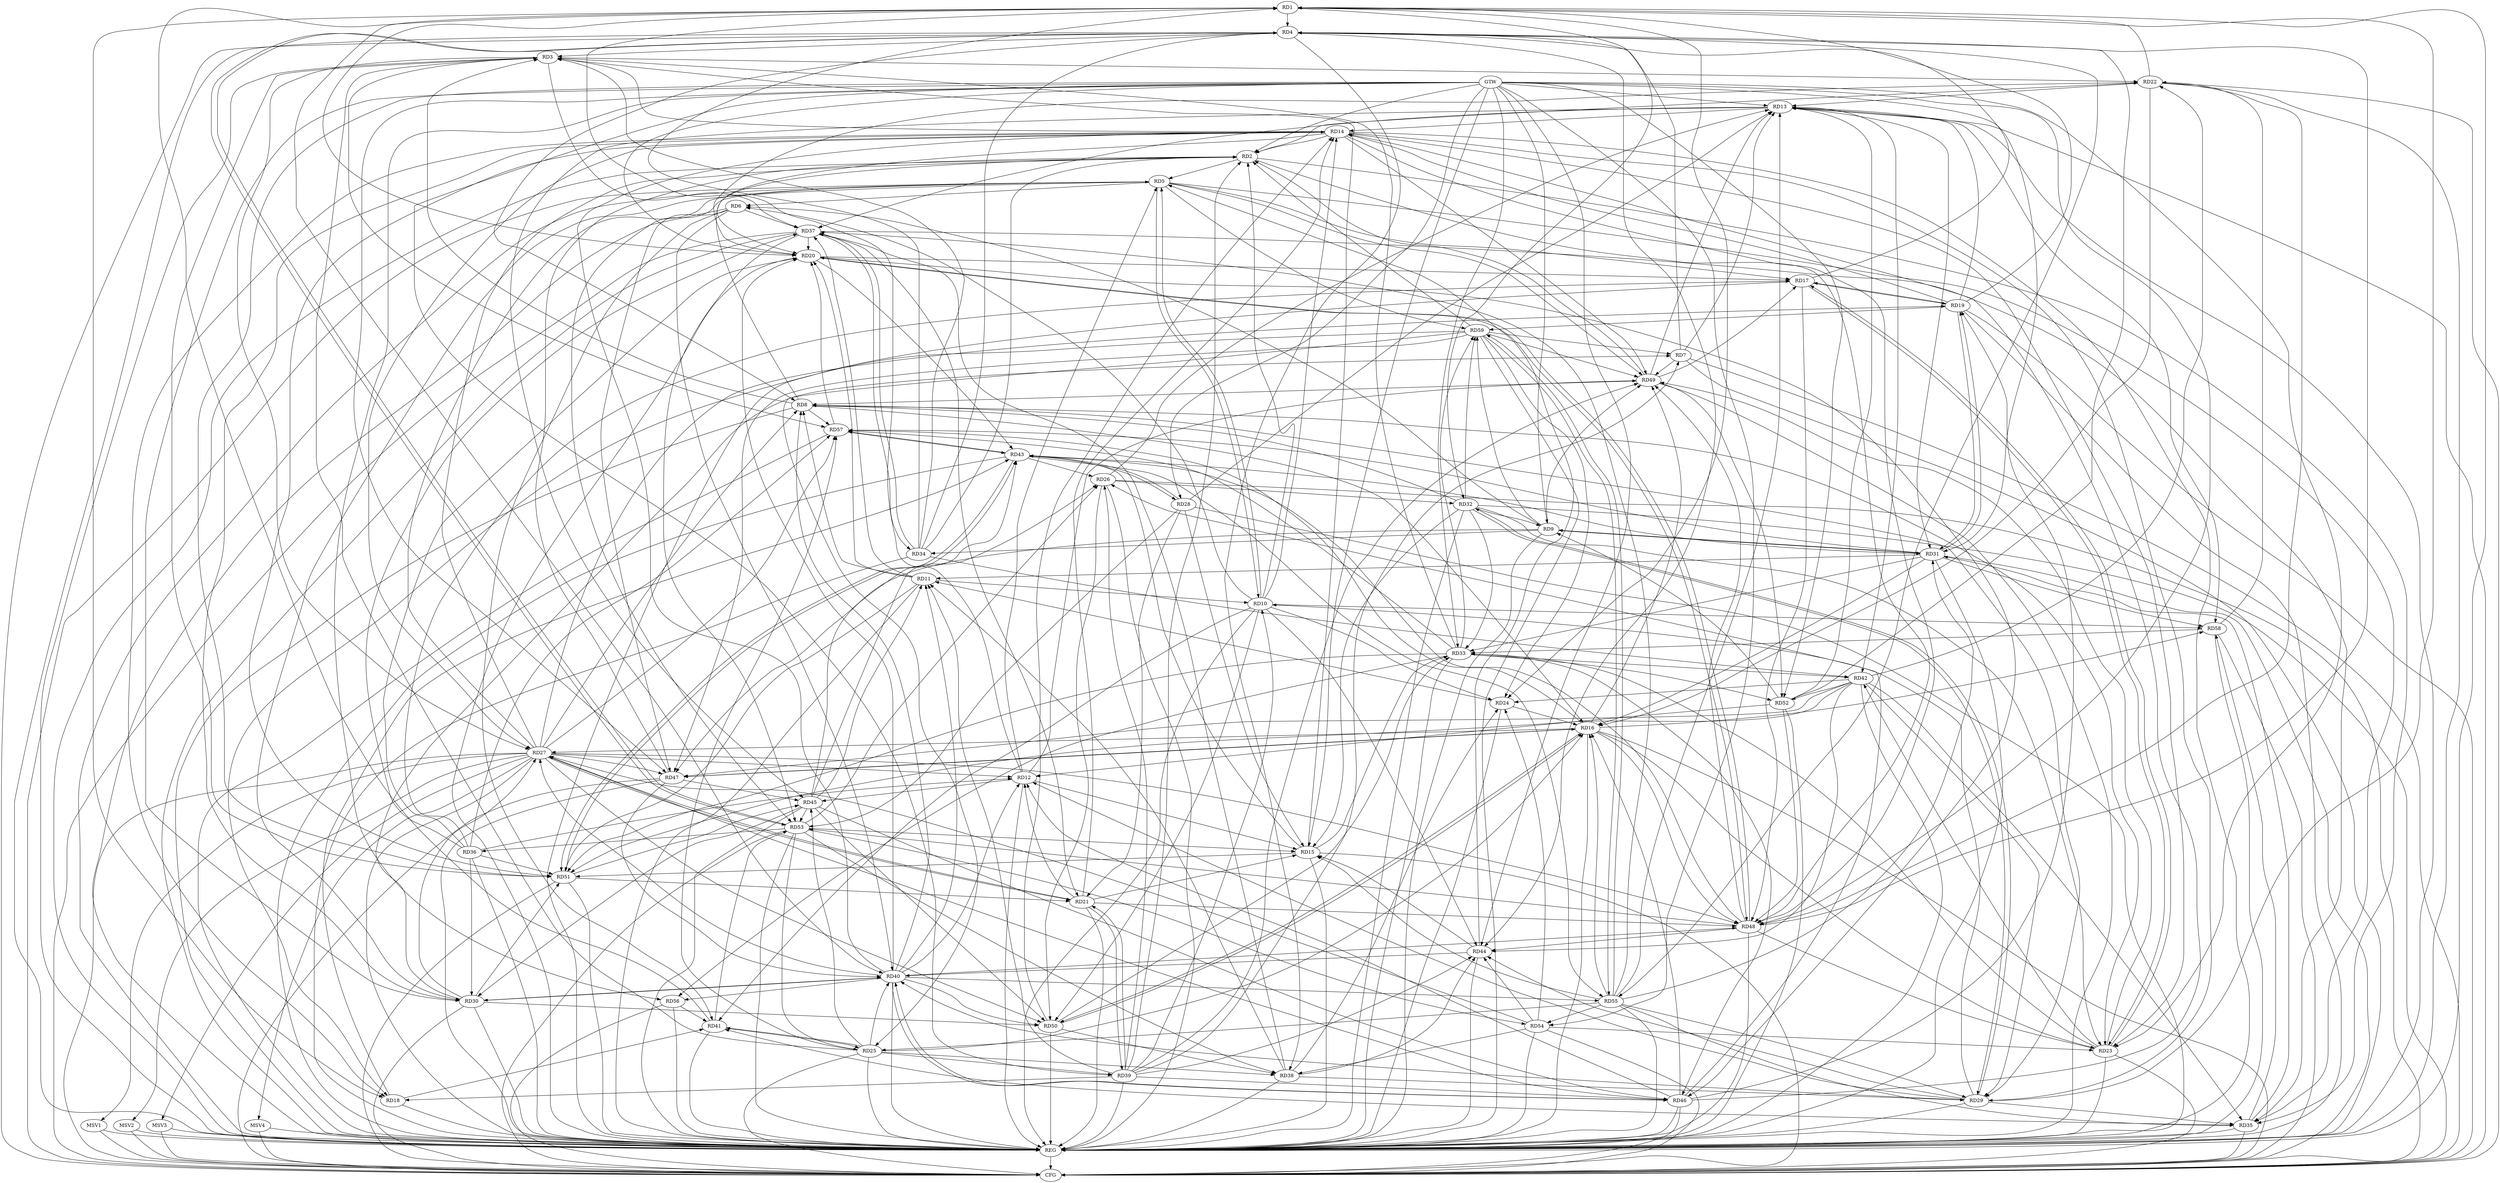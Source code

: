 strict digraph G {
  RD1 [ label="RD1" ];
  RD2 [ label="RD2" ];
  RD3 [ label="RD3" ];
  RD4 [ label="RD4" ];
  RD5 [ label="RD5" ];
  RD6 [ label="RD6" ];
  RD7 [ label="RD7" ];
  RD8 [ label="RD8" ];
  RD9 [ label="RD9" ];
  RD10 [ label="RD10" ];
  RD11 [ label="RD11" ];
  RD12 [ label="RD12" ];
  RD13 [ label="RD13" ];
  RD14 [ label="RD14" ];
  RD15 [ label="RD15" ];
  RD16 [ label="RD16" ];
  RD17 [ label="RD17" ];
  RD18 [ label="RD18" ];
  RD19 [ label="RD19" ];
  RD20 [ label="RD20" ];
  RD21 [ label="RD21" ];
  RD22 [ label="RD22" ];
  RD23 [ label="RD23" ];
  RD24 [ label="RD24" ];
  RD25 [ label="RD25" ];
  RD26 [ label="RD26" ];
  RD27 [ label="RD27" ];
  RD28 [ label="RD28" ];
  RD29 [ label="RD29" ];
  RD30 [ label="RD30" ];
  RD31 [ label="RD31" ];
  RD32 [ label="RD32" ];
  RD33 [ label="RD33" ];
  RD34 [ label="RD34" ];
  RD35 [ label="RD35" ];
  RD36 [ label="RD36" ];
  RD37 [ label="RD37" ];
  RD38 [ label="RD38" ];
  RD39 [ label="RD39" ];
  RD40 [ label="RD40" ];
  RD41 [ label="RD41" ];
  RD42 [ label="RD42" ];
  RD43 [ label="RD43" ];
  RD44 [ label="RD44" ];
  RD45 [ label="RD45" ];
  RD46 [ label="RD46" ];
  RD47 [ label="RD47" ];
  RD48 [ label="RD48" ];
  RD49 [ label="RD49" ];
  RD50 [ label="RD50" ];
  RD51 [ label="RD51" ];
  RD52 [ label="RD52" ];
  RD53 [ label="RD53" ];
  RD54 [ label="RD54" ];
  RD55 [ label="RD55" ];
  RD56 [ label="RD56" ];
  RD57 [ label="RD57" ];
  RD58 [ label="RD58" ];
  RD59 [ label="RD59" ];
  GTW [ label="GTW" ];
  REG [ label="REG" ];
  CFG [ label="CFG" ];
  MSV1 [ label="MSV1" ];
  MSV2 [ label="MSV2" ];
  MSV3 [ label="MSV3" ];
  MSV4 [ label="MSV4" ];
  RD1 -> RD4;
  RD12 -> RD1;
  RD1 -> RD18;
  RD19 -> RD1;
  RD1 -> RD20;
  RD22 -> RD1;
  RD1 -> RD24;
  RD29 -> RD1;
  RD1 -> RD32;
  RD34 -> RD1;
  RD1 -> RD40;
  RD41 -> RD1;
  RD2 -> RD5;
  RD8 -> RD2;
  RD10 -> RD2;
  RD14 -> RD2;
  RD2 -> RD22;
  RD27 -> RD2;
  RD34 -> RD2;
  RD2 -> RD35;
  RD39 -> RD2;
  RD47 -> RD2;
  RD2 -> RD48;
  RD49 -> RD2;
  RD59 -> RD2;
  RD4 -> RD3;
  RD8 -> RD3;
  RD14 -> RD3;
  RD15 -> RD3;
  RD3 -> RD22;
  RD25 -> RD3;
  RD3 -> RD27;
  RD33 -> RD3;
  RD34 -> RD3;
  RD3 -> RD37;
  RD51 -> RD3;
  RD3 -> RD57;
  RD7 -> RD4;
  RD4 -> RD8;
  RD17 -> RD4;
  RD34 -> RD4;
  RD4 -> RD38;
  RD4 -> RD44;
  RD48 -> RD4;
  RD52 -> RD4;
  RD4 -> RD53;
  RD53 -> RD4;
  RD4 -> RD55;
  RD5 -> RD6;
  RD5 -> RD10;
  RD10 -> RD5;
  RD12 -> RD5;
  RD5 -> RD17;
  RD27 -> RD5;
  RD5 -> RD30;
  RD5 -> RD35;
  RD44 -> RD5;
  RD5 -> RD49;
  RD5 -> RD53;
  RD5 -> RD59;
  RD9 -> RD6;
  RD10 -> RD6;
  RD6 -> RD37;
  RD6 -> RD40;
  RD6 -> RD41;
  RD6 -> RD47;
  RD7 -> RD13;
  RD30 -> RD7;
  RD39 -> RD7;
  RD7 -> RD49;
  RD59 -> RD7;
  RD11 -> RD8;
  RD8 -> RD16;
  RD8 -> RD23;
  RD27 -> RD8;
  RD8 -> RD29;
  RD32 -> RD8;
  RD40 -> RD8;
  RD49 -> RD8;
  RD8 -> RD57;
  RD9 -> RD31;
  RD31 -> RD9;
  RD32 -> RD9;
  RD9 -> RD34;
  RD9 -> RD47;
  RD9 -> RD49;
  RD52 -> RD9;
  RD9 -> RD59;
  RD11 -> RD10;
  RD10 -> RD14;
  RD10 -> RD24;
  RD29 -> RD10;
  RD39 -> RD10;
  RD10 -> RD41;
  RD10 -> RD44;
  RD10 -> RD50;
  RD10 -> RD58;
  RD11 -> RD20;
  RD24 -> RD11;
  RD31 -> RD11;
  RD11 -> RD37;
  RD38 -> RD11;
  RD39 -> RD11;
  RD40 -> RD11;
  RD45 -> RD11;
  RD11 -> RD51;
  RD12 -> RD15;
  RD21 -> RD12;
  RD27 -> RD12;
  RD29 -> RD12;
  RD36 -> RD12;
  RD40 -> RD12;
  RD12 -> RD45;
  RD46 -> RD12;
  RD12 -> RD49;
  RD52 -> RD12;
  RD13 -> RD14;
  RD19 -> RD13;
  RD22 -> RD13;
  RD26 -> RD13;
  RD28 -> RD13;
  RD13 -> RD31;
  RD13 -> RD37;
  RD13 -> RD42;
  RD13 -> RD45;
  RD49 -> RD13;
  RD52 -> RD13;
  RD55 -> RD13;
  RD13 -> RD58;
  RD14 -> RD18;
  RD19 -> RD14;
  RD14 -> RD20;
  RD21 -> RD14;
  RD14 -> RD23;
  RD14 -> RD27;
  RD14 -> RD29;
  RD14 -> RD30;
  RD40 -> RD14;
  RD46 -> RD14;
  RD14 -> RD48;
  RD14 -> RD49;
  RD50 -> RD14;
  RD14 -> RD51;
  RD21 -> RD15;
  RD28 -> RD15;
  RD32 -> RD15;
  RD15 -> RD33;
  RD15 -> RD43;
  RD44 -> RD15;
  RD15 -> RD51;
  RD53 -> RD15;
  RD55 -> RD15;
  RD22 -> RD16;
  RD16 -> RD23;
  RD24 -> RD16;
  RD25 -> RD16;
  RD16 -> RD27;
  RD31 -> RD16;
  RD46 -> RD16;
  RD16 -> RD47;
  RD47 -> RD16;
  RD16 -> RD48;
  RD16 -> RD49;
  RD16 -> RD50;
  RD50 -> RD16;
  RD55 -> RD16;
  RD16 -> RD57;
  RD16 -> RD58;
  RD17 -> RD19;
  RD19 -> RD17;
  RD20 -> RD17;
  RD17 -> RD23;
  RD23 -> RD17;
  RD36 -> RD17;
  RD17 -> RD48;
  RD49 -> RD17;
  RD39 -> RD18;
  RD18 -> RD41;
  RD18 -> RD43;
  RD59 -> RD18;
  RD27 -> RD19;
  RD19 -> RD31;
  RD31 -> RD19;
  RD46 -> RD19;
  RD19 -> RD59;
  RD20 -> RD22;
  RD36 -> RD20;
  RD37 -> RD20;
  RD40 -> RD20;
  RD20 -> RD43;
  RD20 -> RD46;
  RD20 -> RD48;
  RD48 -> RD20;
  RD57 -> RD20;
  RD21 -> RD27;
  RD27 -> RD21;
  RD28 -> RD21;
  RD37 -> RD21;
  RD21 -> RD39;
  RD39 -> RD21;
  RD21 -> RD48;
  RD51 -> RD21;
  RD42 -> RD22;
  RD22 -> RD48;
  RD58 -> RD22;
  RD32 -> RD23;
  RD23 -> RD33;
  RD23 -> RD42;
  RD48 -> RD23;
  RD23 -> RD49;
  RD54 -> RD23;
  RD38 -> RD24;
  RD42 -> RD24;
  RD54 -> RD24;
  RD59 -> RD24;
  RD25 -> RD38;
  RD25 -> RD39;
  RD25 -> RD40;
  RD25 -> RD41;
  RD41 -> RD25;
  RD25 -> RD45;
  RD53 -> RD25;
  RD55 -> RD25;
  RD25 -> RD57;
  RD59 -> RD25;
  RD26 -> RD32;
  RD39 -> RD26;
  RD43 -> RD26;
  RD45 -> RD26;
  RD46 -> RD26;
  RD26 -> RD50;
  RD53 -> RD26;
  RD30 -> RD27;
  RD40 -> RD27;
  RD27 -> RD46;
  RD27 -> RD47;
  RD27 -> RD48;
  RD27 -> RD50;
  RD54 -> RD27;
  RD27 -> RD57;
  RD28 -> RD43;
  RD43 -> RD28;
  RD28 -> RD53;
  RD29 -> RD32;
  RD32 -> RD29;
  RD29 -> RD35;
  RD38 -> RD29;
  RD29 -> RD40;
  RD42 -> RD29;
  RD29 -> RD44;
  RD55 -> RD29;
  RD36 -> RD30;
  RD30 -> RD40;
  RD40 -> RD30;
  RD45 -> RD30;
  RD30 -> RD50;
  RD30 -> RD51;
  RD31 -> RD33;
  RD35 -> RD31;
  RD43 -> RD31;
  RD55 -> RD31;
  RD31 -> RD57;
  RD31 -> RD58;
  RD32 -> RD33;
  RD32 -> RD59;
  RD33 -> RD42;
  RD33 -> RD46;
  RD50 -> RD33;
  RD33 -> RD51;
  RD33 -> RD52;
  RD33 -> RD56;
  RD33 -> RD57;
  RD58 -> RD33;
  RD33 -> RD59;
  RD34 -> RD37;
  RD37 -> RD34;
  RD34 -> RD42;
  RD37 -> RD35;
  RD35 -> RD41;
  RD42 -> RD35;
  RD55 -> RD35;
  RD35 -> RD58;
  RD36 -> RD37;
  RD36 -> RD51;
  RD53 -> RD36;
  RD36 -> RD57;
  RD38 -> RD37;
  RD37 -> RD53;
  RD55 -> RD37;
  RD38 -> RD44;
  RD50 -> RD38;
  RD53 -> RD38;
  RD54 -> RD38;
  RD39 -> RD44;
  RD39 -> RD46;
  RD39 -> RD49;
  RD44 -> RD40;
  RD40 -> RD46;
  RD46 -> RD40;
  RD47 -> RD40;
  RD40 -> RD48;
  RD40 -> RD50;
  RD40 -> RD55;
  RD40 -> RD56;
  RD41 -> RD53;
  RD56 -> RD41;
  RD42 -> RD44;
  RD42 -> RD47;
  RD42 -> RD51;
  RD42 -> RD52;
  RD45 -> RD43;
  RD48 -> RD43;
  RD43 -> RD51;
  RD51 -> RD43;
  RD43 -> RD55;
  RD43 -> RD57;
  RD57 -> RD43;
  RD48 -> RD44;
  RD54 -> RD44;
  RD45 -> RD46;
  RD47 -> RD45;
  RD45 -> RD50;
  RD51 -> RD45;
  RD45 -> RD53;
  RD59 -> RD47;
  RD48 -> RD49;
  RD52 -> RD48;
  RD48 -> RD53;
  RD49 -> RD52;
  RD59 -> RD49;
  RD53 -> RD54;
  RD55 -> RD54;
  RD55 -> RD59;
  RD59 -> RD55;
  GTW -> RD15;
  GTW -> RD39;
  GTW -> RD31;
  GTW -> RD20;
  GTW -> RD47;
  GTW -> RD56;
  GTW -> RD30;
  GTW -> RD51;
  GTW -> RD44;
  GTW -> RD54;
  GTW -> RD23;
  GTW -> RD48;
  GTW -> RD2;
  GTW -> RD33;
  GTW -> RD9;
  GTW -> RD52;
  GTW -> RD13;
  GTW -> RD28;
  RD1 -> REG;
  RD2 -> REG;
  RD3 -> REG;
  RD4 -> REG;
  RD5 -> REG;
  RD6 -> REG;
  RD7 -> REG;
  RD8 -> REG;
  RD9 -> REG;
  RD10 -> REG;
  RD11 -> REG;
  RD12 -> REG;
  RD13 -> REG;
  RD14 -> REG;
  RD15 -> REG;
  RD16 -> REG;
  RD17 -> REG;
  RD18 -> REG;
  RD19 -> REG;
  RD20 -> REG;
  RD21 -> REG;
  RD22 -> REG;
  RD23 -> REG;
  RD24 -> REG;
  RD25 -> REG;
  RD26 -> REG;
  RD27 -> REG;
  RD28 -> REG;
  RD29 -> REG;
  RD30 -> REG;
  RD31 -> REG;
  RD32 -> REG;
  RD33 -> REG;
  RD34 -> REG;
  RD35 -> REG;
  RD36 -> REG;
  RD37 -> REG;
  RD38 -> REG;
  RD39 -> REG;
  RD40 -> REG;
  RD41 -> REG;
  RD42 -> REG;
  RD43 -> REG;
  RD44 -> REG;
  RD45 -> REG;
  RD46 -> REG;
  RD47 -> REG;
  RD48 -> REG;
  RD49 -> REG;
  RD50 -> REG;
  RD51 -> REG;
  RD52 -> REG;
  RD53 -> REG;
  RD54 -> REG;
  RD55 -> REG;
  RD56 -> REG;
  RD57 -> REG;
  RD58 -> REG;
  RD59 -> REG;
  RD51 -> CFG;
  RD5 -> CFG;
  RD26 -> CFG;
  RD30 -> CFG;
  RD4 -> CFG;
  RD16 -> CFG;
  RD19 -> CFG;
  RD47 -> CFG;
  RD22 -> CFG;
  RD32 -> CFG;
  RD31 -> CFG;
  RD35 -> CFG;
  RD23 -> CFG;
  RD54 -> CFG;
  RD25 -> CFG;
  RD53 -> CFG;
  RD46 -> CFG;
  RD27 -> CFG;
  RD13 -> CFG;
  RD58 -> CFG;
  RD15 -> CFG;
  RD37 -> CFG;
  RD56 -> CFG;
  RD7 -> CFG;
  REG -> CFG;
  RD27 -> MSV1;
  RD27 -> MSV2;
  RD27 -> MSV3;
  RD27 -> MSV4;
  MSV1 -> REG;
  MSV1 -> CFG;
  MSV2 -> REG;
  MSV2 -> CFG;
  MSV3 -> REG;
  MSV3 -> CFG;
  MSV4 -> REG;
  MSV4 -> CFG;
}
